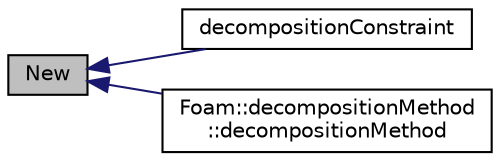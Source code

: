digraph "New"
{
  bgcolor="transparent";
  edge [fontname="Helvetica",fontsize="10",labelfontname="Helvetica",labelfontsize="10"];
  node [fontname="Helvetica",fontsize="10",shape=record];
  rankdir="LR";
  Node1 [label="New",height=0.2,width=0.4,color="black", fillcolor="grey75", style="filled", fontcolor="black"];
  Node1 -> Node2 [dir="back",color="midnightblue",fontsize="10",style="solid",fontname="Helvetica"];
  Node2 [label="decompositionConstraint",height=0.2,width=0.4,color="black",URL="$a00506.html#a33e2e94083bdd154e6431cbdb3afb275",tooltip="Construct with generic dictionary with optional entry for type. "];
  Node1 -> Node3 [dir="back",color="midnightblue",fontsize="10",style="solid",fontname="Helvetica"];
  Node3 [label="Foam::decompositionMethod\l::decompositionMethod",height=0.2,width=0.4,color="black",URL="$a00507.html#a0c1df7a1b426593748e0a2b15981e1af",tooltip="Construct given the decomposition dictionary. "];
}
